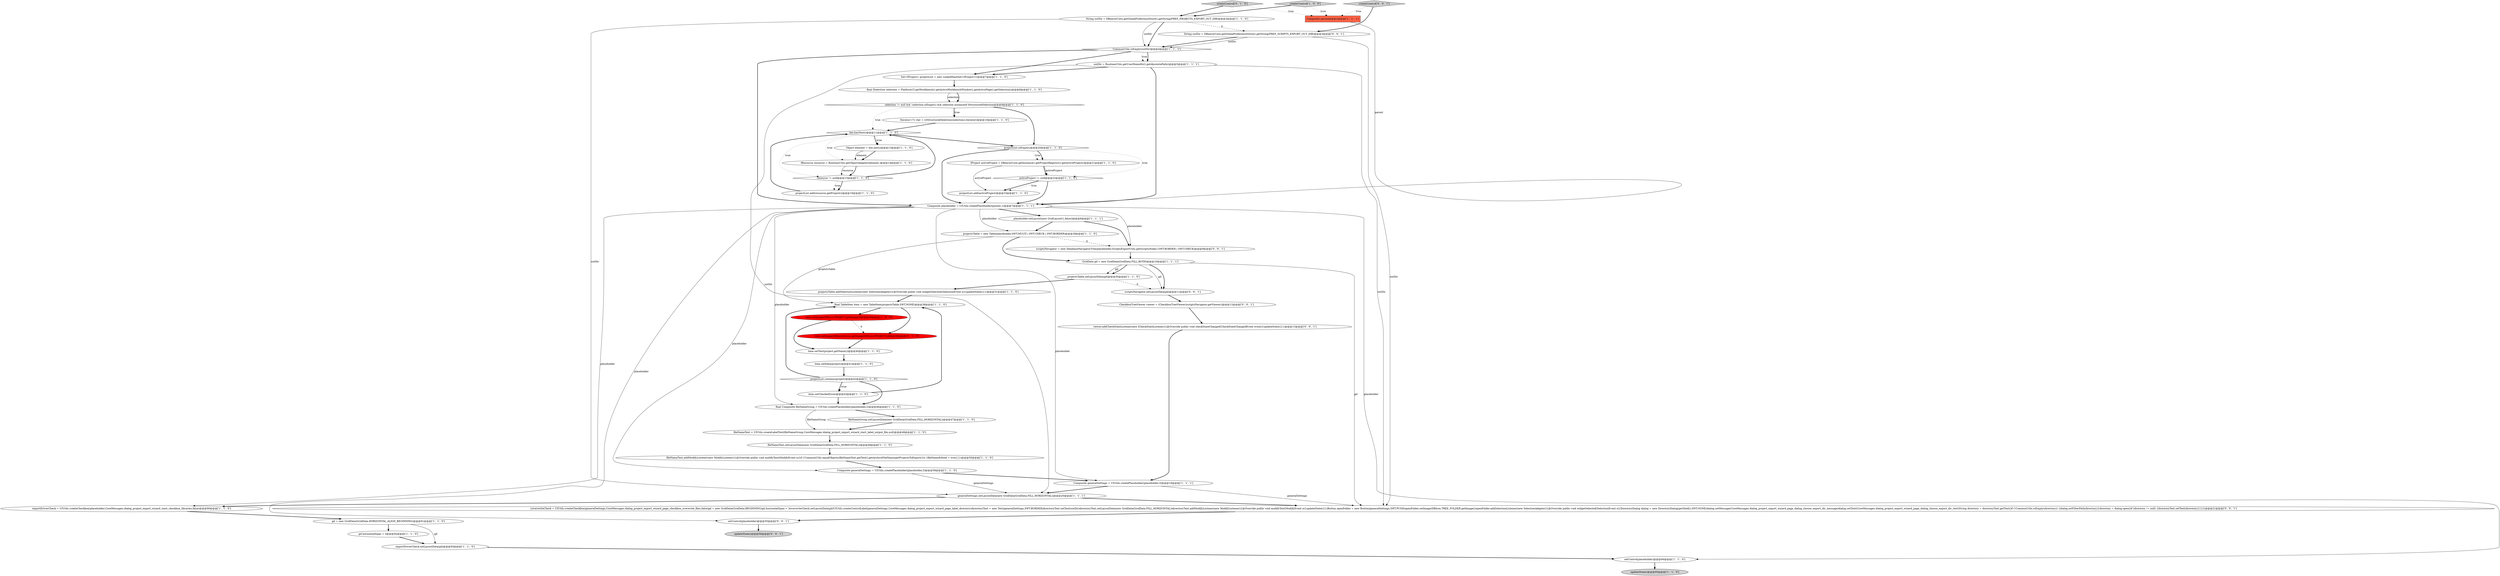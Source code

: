 digraph {
49 [style = filled, label = "setControl(placeholder)@@@55@@@['0', '0', '1']", fillcolor = white, shape = ellipse image = "AAA0AAABBB3BBB"];
18 [style = filled, label = "gd = new GridData(GridData.HORIZONTAL_ALIGN_BEGINNING)@@@91@@@['1', '1', '0']", fillcolor = white, shape = ellipse image = "AAA0AAABBB1BBB"];
31 [style = filled, label = "IResource resource = RuntimeUtils.getObjectAdapter(element,)@@@14@@@['1', '1', '0']", fillcolor = white, shape = ellipse image = "AAA0AAABBB1BBB"];
25 [style = filled, label = "Set<IProject> projectList = new LinkedHashSet<IProject>()@@@7@@@['1', '1', '0']", fillcolor = white, shape = ellipse image = "AAA0AAABBB1BBB"];
44 [style = filled, label = "item.setImage(DBeaverIcons.getImage(DBIcon.PROJECT))@@@39@@@['0', '1', '0']", fillcolor = red, shape = ellipse image = "AAA1AAABBB2BBB"];
12 [style = filled, label = "final Composite fileNameGroup = UIUtils.createPlaceholder(placeholder,2)@@@46@@@['1', '1', '0']", fillcolor = white, shape = ellipse image = "AAA0AAABBB1BBB"];
23 [style = filled, label = "Composite parent@@@2@@@['1', '1', '1']", fillcolor = tomato, shape = box image = "AAA0AAABBB1BBB"];
30 [style = filled, label = "resource != null@@@15@@@['1', '1', '0']", fillcolor = white, shape = diamond image = "AAA0AAABBB1BBB"];
35 [style = filled, label = "projectList.add(activeProject)@@@23@@@['1', '1', '0']", fillcolor = white, shape = ellipse image = "AAA0AAABBB1BBB"];
36 [style = filled, label = "GridData gd = new GridData(GridData.FILL_BOTH)@@@10@@@['1', '1', '1']", fillcolor = white, shape = ellipse image = "AAA0AAABBB1BBB"];
6 [style = filled, label = "item.setImage(DBIcon.PROJECT.getImage())@@@39@@@['1', '0', '0']", fillcolor = red, shape = ellipse image = "AAA1AAABBB1BBB"];
0 [style = filled, label = "String outDir = DBeaverCore.getGlobalPreferenceStore().getString(PREF_PROJECTS_EXPORT_OUT_DIR)@@@3@@@['1', '1', '0']", fillcolor = white, shape = ellipse image = "AAA0AAABBB1BBB"];
21 [style = filled, label = "item.setData(project)@@@41@@@['1', '1', '0']", fillcolor = white, shape = ellipse image = "AAA0AAABBB1BBB"];
14 [style = filled, label = "Iterator<?> iter = ((IStructuredSelection)selection).iterator()@@@10@@@['1', '1', '0']", fillcolor = white, shape = ellipse image = "AAA0AAABBB1BBB"];
19 [style = filled, label = "Object element = iter.next()@@@13@@@['1', '1', '0']", fillcolor = white, shape = ellipse image = "AAA0AAABBB1BBB"];
52 [style = filled, label = "String outDir = DBeaverCore.getGlobalPreferenceStore().getString(PREF_SCRIPTS_EXPORT_OUT_DIR)@@@3@@@['0', '0', '1']", fillcolor = white, shape = ellipse image = "AAA0AAABBB3BBB"];
2 [style = filled, label = "exportDriverCheck.setLayoutData(gd)@@@93@@@['1', '1', '0']", fillcolor = white, shape = ellipse image = "AAA0AAABBB1BBB"];
26 [style = filled, label = "final TableItem item = new TableItem(projectsTable,SWT.NONE)@@@38@@@['1', '1', '0']", fillcolor = white, shape = ellipse image = "AAA0AAABBB1BBB"];
1 [style = filled, label = "projectList.add(resource.getProject())@@@16@@@['1', '1', '0']", fillcolor = white, shape = ellipse image = "AAA0AAABBB1BBB"];
7 [style = filled, label = "fileNameText.setLayoutData(new GridData(GridData.FILL_HORIZONTAL))@@@49@@@['1', '1', '0']", fillcolor = white, shape = ellipse image = "AAA0AAABBB1BBB"];
8 [style = filled, label = "projectList.isEmpty()@@@20@@@['1', '1', '0']", fillcolor = white, shape = diamond image = "AAA0AAABBB1BBB"];
33 [style = filled, label = "Composite generalSettings = UIUtils.createPlaceholder(placeholder,3)@@@58@@@['1', '1', '0']", fillcolor = white, shape = ellipse image = "AAA0AAABBB1BBB"];
41 [style = filled, label = "iter.hasNext()@@@11@@@['1', '1', '0']", fillcolor = white, shape = diamond image = "AAA0AAABBB1BBB"];
28 [style = filled, label = "Composite placeholder = UIUtils.createPlaceholder(parent,1)@@@7@@@['1', '1', '1']", fillcolor = white, shape = ellipse image = "AAA0AAABBB1BBB"];
27 [style = filled, label = "gd.horizontalSpan = 3@@@92@@@['1', '1', '0']", fillcolor = white, shape = ellipse image = "AAA0AAABBB1BBB"];
32 [style = filled, label = "placeholder.setLayout(new GridLayout(1,false))@@@8@@@['1', '1', '1']", fillcolor = white, shape = ellipse image = "AAA0AAABBB1BBB"];
51 [style = filled, label = "createControl['0', '0', '1']", fillcolor = lightgray, shape = diamond image = "AAA0AAABBB3BBB"];
40 [style = filled, label = "setControl(placeholder)@@@94@@@['1', '1', '0']", fillcolor = white, shape = ellipse image = "AAA0AAABBB1BBB"];
53 [style = filled, label = "viewer.addCheckStateListener(new ICheckStateListener(){@Override public void checkStateChanged(CheckStateChangedEvent event){updateState()}})@@@13@@@['0', '0', '1']", fillcolor = white, shape = ellipse image = "AAA0AAABBB3BBB"];
48 [style = filled, label = "CheckboxTreeViewer viewer = (CheckboxTreeViewer)scriptsNavigator.getViewer()@@@12@@@['0', '0', '1']", fillcolor = white, shape = ellipse image = "AAA0AAABBB3BBB"];
45 [style = filled, label = "createControl['0', '1', '0']", fillcolor = lightgray, shape = diamond image = "AAA0AAABBB2BBB"];
4 [style = filled, label = "projectsTable = new Table(placeholder,SWT.MULTI | SWT.CHECK | SWT.BORDER)@@@28@@@['1', '1', '0']", fillcolor = white, shape = ellipse image = "AAA0AAABBB1BBB"];
22 [style = filled, label = "fileNameText.addModifyListener(new ModifyListener(){@Override public void modifyText(ModifyEvent e){if (!CommonUtils.equalObjects(fileNameText.getText(),getArchiveFileName(getProjectsToExport()))) {fileNameEdited = true}}})@@@50@@@['1', '1', '0']", fillcolor = white, shape = ellipse image = "AAA0AAABBB1BBB"];
43 [style = filled, label = "generalSettings.setLayoutData(new GridData(GridData.FILL_HORIZONTAL))@@@20@@@['1', '1', '1']", fillcolor = white, shape = ellipse image = "AAA0AAABBB1BBB"];
10 [style = filled, label = "outDir = RuntimeUtils.getUserHomeDir().getAbsolutePath()@@@5@@@['1', '1', '1']", fillcolor = white, shape = ellipse image = "AAA0AAABBB1BBB"];
50 [style = filled, label = "{overwriteCheck = UIUtils.createCheckbox(generalSettings,CoreMessages.dialog_project_export_wizard_page_checkbox_overwrite_files,false)gd = new GridData(GridData.BEGINNING)gd.horizontalSpan = 3overwriteCheck.setLayoutData(gd)UIUtils.createControlLabel(generalSettings,CoreMessages.dialog_project_export_wizard_page_label_directory)directoryText = new Text(generalSettings,SWT.BORDER)directoryText.setText(outDir)directoryText.setLayoutData(new GridData(GridData.FILL_HORIZONTAL))directoryText.addModifyListener(new ModifyListener(){@Override public void modifyText(ModifyEvent e){updateState()}})Button openFolder = new Button(generalSettings,SWT.PUSH)openFolder.setImage(DBIcon.TREE_FOLDER.getImage())openFolder.addSelectionListener(new SelectionAdapter(){@Override public void widgetSelected(SelectionEvent e){DirectoryDialog dialog = new DirectoryDialog(getShell(),SWT.NONE)dialog.setMessage(CoreMessages.dialog_project_export_wizard_page_dialog_choose_export_dir_message)dialog.setText(CoreMessages.dialog_project_export_wizard_page_dialog_choose_export_dir_text)String directory = directoryText.getText()if (!CommonUtils.isEmpty(directory)) {dialog.setFilterPath(directory)}directory = dialog.open()if (directory != null) {directoryText.setText(directory)}}})}@@@21@@@['0', '0', '1']", fillcolor = white, shape = ellipse image = "AAA0AAABBB3BBB"];
47 [style = filled, label = "scriptsNavigator.setLayoutData(gd)@@@11@@@['0', '0', '1']", fillcolor = white, shape = ellipse image = "AAA0AAABBB3BBB"];
34 [style = filled, label = "Composite generalSettings = UIUtils.createPlaceholder(placeholder,3)@@@19@@@['1', '1', '1']", fillcolor = white, shape = ellipse image = "AAA0AAABBB1BBB"];
54 [style = filled, label = "updateState()@@@56@@@['0', '0', '1']", fillcolor = lightgray, shape = ellipse image = "AAA0AAABBB3BBB"];
42 [style = filled, label = "item.setText(project.getName())@@@40@@@['1', '1', '0']", fillcolor = white, shape = ellipse image = "AAA0AAABBB1BBB"];
11 [style = filled, label = "projectsTable.setLayoutData(gd)@@@30@@@['1', '1', '0']", fillcolor = white, shape = ellipse image = "AAA0AAABBB1BBB"];
3 [style = filled, label = "CommonUtils.isEmpty(outDir)@@@4@@@['1', '1', '1']", fillcolor = white, shape = diamond image = "AAA0AAABBB1BBB"];
24 [style = filled, label = "final ISelection selection = PlatformUI.getWorkbench().getActiveWorkbenchWindow().getActivePage().getSelection()@@@8@@@['1', '1', '0']", fillcolor = white, shape = ellipse image = "AAA0AAABBB1BBB"];
9 [style = filled, label = "createControl['1', '0', '0']", fillcolor = lightgray, shape = diamond image = "AAA0AAABBB1BBB"];
17 [style = filled, label = "updateState()@@@95@@@['1', '1', '0']", fillcolor = lightgray, shape = ellipse image = "AAA0AAABBB1BBB"];
37 [style = filled, label = "IProject activeProject = DBeaverCore.getInstance().getProjectRegistry().getActiveProject()@@@21@@@['1', '1', '0']", fillcolor = white, shape = ellipse image = "AAA0AAABBB1BBB"];
38 [style = filled, label = "activeProject != null@@@22@@@['1', '1', '0']", fillcolor = white, shape = diamond image = "AAA0AAABBB1BBB"];
5 [style = filled, label = "selection != null && !selection.isEmpty() && selection instanceof IStructuredSelection@@@9@@@['1', '1', '0']", fillcolor = white, shape = diamond image = "AAA0AAABBB1BBB"];
13 [style = filled, label = "item.setChecked(true)@@@43@@@['1', '1', '0']", fillcolor = white, shape = ellipse image = "AAA0AAABBB1BBB"];
39 [style = filled, label = "exportDriverCheck = UIUtils.createCheckbox(placeholder,CoreMessages.dialog_project_export_wizard_start_checkbox_libraries,false)@@@90@@@['1', '1', '0']", fillcolor = white, shape = ellipse image = "AAA0AAABBB1BBB"];
16 [style = filled, label = "fileNameGroup.setLayoutData(new GridData(GridData.FILL_HORIZONTAL))@@@47@@@['1', '1', '0']", fillcolor = white, shape = ellipse image = "AAA0AAABBB1BBB"];
15 [style = filled, label = "projectsTable.addSelectionListener(new SelectionAdapter(){@Override public void widgetSelected(SelectionEvent e){updateState()}})@@@31@@@['1', '1', '0']", fillcolor = white, shape = ellipse image = "AAA0AAABBB1BBB"];
29 [style = filled, label = "fileNameText = UIUtils.createLabelText(fileNameGroup,CoreMessages.dialog_project_export_wizard_start_label_output_file,null)@@@48@@@['1', '1', '0']", fillcolor = white, shape = ellipse image = "AAA0AAABBB1BBB"];
20 [style = filled, label = "projectList.contains(project)@@@42@@@['1', '1', '0']", fillcolor = white, shape = diamond image = "AAA0AAABBB1BBB"];
46 [style = filled, label = "scriptsNavigator = new DatabaseNavigatorTree(placeholder,ScriptsExportUtils.getScriptsNode(),SWT.BORDER | SWT.CHECK)@@@9@@@['0', '0', '1']", fillcolor = white, shape = ellipse image = "AAA0AAABBB3BBB"];
28->39 [style = solid, label="placeholder"];
41->19 [style = bold, label=""];
20->26 [style = bold, label=""];
41->8 [style = bold, label=""];
23->28 [style = solid, label="parent"];
28->46 [style = solid, label="placeholder"];
36->11 [style = bold, label=""];
8->37 [style = dotted, label="true"];
39->18 [style = bold, label=""];
12->29 [style = solid, label="fileNameGroup"];
10->50 [style = solid, label="outDir"];
53->34 [style = bold, label=""];
37->38 [style = bold, label=""];
45->0 [style = bold, label=""];
31->30 [style = bold, label=""];
20->13 [style = dotted, label="true"];
4->36 [style = bold, label=""];
32->4 [style = bold, label=""];
42->21 [style = bold, label=""];
24->5 [style = solid, label="selection"];
27->2 [style = bold, label=""];
51->23 [style = dotted, label="true"];
8->38 [style = dotted, label="true"];
0->3 [style = bold, label=""];
8->28 [style = bold, label=""];
28->33 [style = solid, label="placeholder"];
22->33 [style = bold, label=""];
30->41 [style = bold, label=""];
45->23 [style = dotted, label="true"];
1->41 [style = bold, label=""];
47->48 [style = bold, label=""];
38->28 [style = bold, label=""];
16->29 [style = bold, label=""];
46->36 [style = bold, label=""];
26->6 [style = bold, label=""];
50->49 [style = bold, label=""];
24->5 [style = bold, label=""];
36->47 [style = solid, label="gd"];
35->28 [style = bold, label=""];
3->10 [style = bold, label=""];
25->24 [style = bold, label=""];
13->12 [style = bold, label=""];
36->50 [style = solid, label="gd"];
10->25 [style = bold, label=""];
31->30 [style = solid, label="resource"];
40->17 [style = bold, label=""];
38->35 [style = bold, label=""];
10->43 [style = solid, label="outDir"];
49->54 [style = bold, label=""];
37->38 [style = solid, label="activeProject"];
44->42 [style = bold, label=""];
41->30 [style = dotted, label="true"];
20->13 [style = bold, label=""];
32->46 [style = bold, label=""];
5->41 [style = dotted, label="true"];
3->10 [style = dotted, label="true"];
6->42 [style = bold, label=""];
34->50 [style = solid, label="generalSettings"];
4->46 [style = dashed, label="0"];
51->52 [style = bold, label=""];
36->11 [style = solid, label="gd"];
4->26 [style = solid, label="projectsTable"];
28->32 [style = bold, label=""];
0->43 [style = solid, label="outDir"];
0->52 [style = dashed, label="0"];
7->22 [style = bold, label=""];
3->28 [style = bold, label=""];
11->47 [style = dashed, label="0"];
26->44 [style = bold, label=""];
13->26 [style = bold, label=""];
9->23 [style = dotted, label="true"];
8->37 [style = bold, label=""];
52->50 [style = solid, label="outDir"];
34->43 [style = bold, label=""];
43->39 [style = bold, label=""];
14->41 [style = bold, label=""];
41->19 [style = dotted, label="true"];
5->8 [style = bold, label=""];
5->14 [style = dotted, label="true"];
41->31 [style = dotted, label="true"];
28->49 [style = solid, label="placeholder"];
36->47 [style = bold, label=""];
30->1 [style = dotted, label="true"];
10->28 [style = bold, label=""];
43->50 [style = bold, label=""];
30->1 [style = bold, label=""];
9->0 [style = bold, label=""];
37->35 [style = solid, label="activeProject"];
19->31 [style = bold, label=""];
3->25 [style = bold, label=""];
52->3 [style = solid, label="outDir"];
18->2 [style = solid, label="gd"];
12->16 [style = bold, label=""];
2->40 [style = bold, label=""];
48->53 [style = bold, label=""];
5->14 [style = bold, label=""];
33->43 [style = solid, label="generalSettings"];
0->3 [style = solid, label="outDir"];
11->15 [style = bold, label=""];
15->26 [style = bold, label=""];
21->20 [style = bold, label=""];
28->40 [style = solid, label="placeholder"];
18->27 [style = bold, label=""];
38->35 [style = dotted, label="true"];
20->12 [style = bold, label=""];
29->7 [style = bold, label=""];
28->12 [style = solid, label="placeholder"];
28->34 [style = solid, label="placeholder"];
52->3 [style = bold, label=""];
19->31 [style = solid, label="element"];
28->4 [style = solid, label="placeholder"];
33->34 [style = bold, label=""];
6->44 [style = dashed, label="0"];
}
